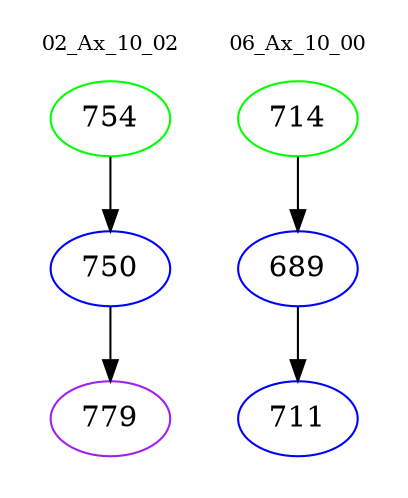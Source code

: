 digraph{
subgraph cluster_0 {
color = white
label = "02_Ax_10_02";
fontsize=10;
T0_754 [label="754", color="green"]
T0_754 -> T0_750 [color="black"]
T0_750 [label="750", color="blue"]
T0_750 -> T0_779 [color="black"]
T0_779 [label="779", color="purple"]
}
subgraph cluster_1 {
color = white
label = "06_Ax_10_00";
fontsize=10;
T1_714 [label="714", color="green"]
T1_714 -> T1_689 [color="black"]
T1_689 [label="689", color="blue"]
T1_689 -> T1_711 [color="black"]
T1_711 [label="711", color="blue"]
}
}
